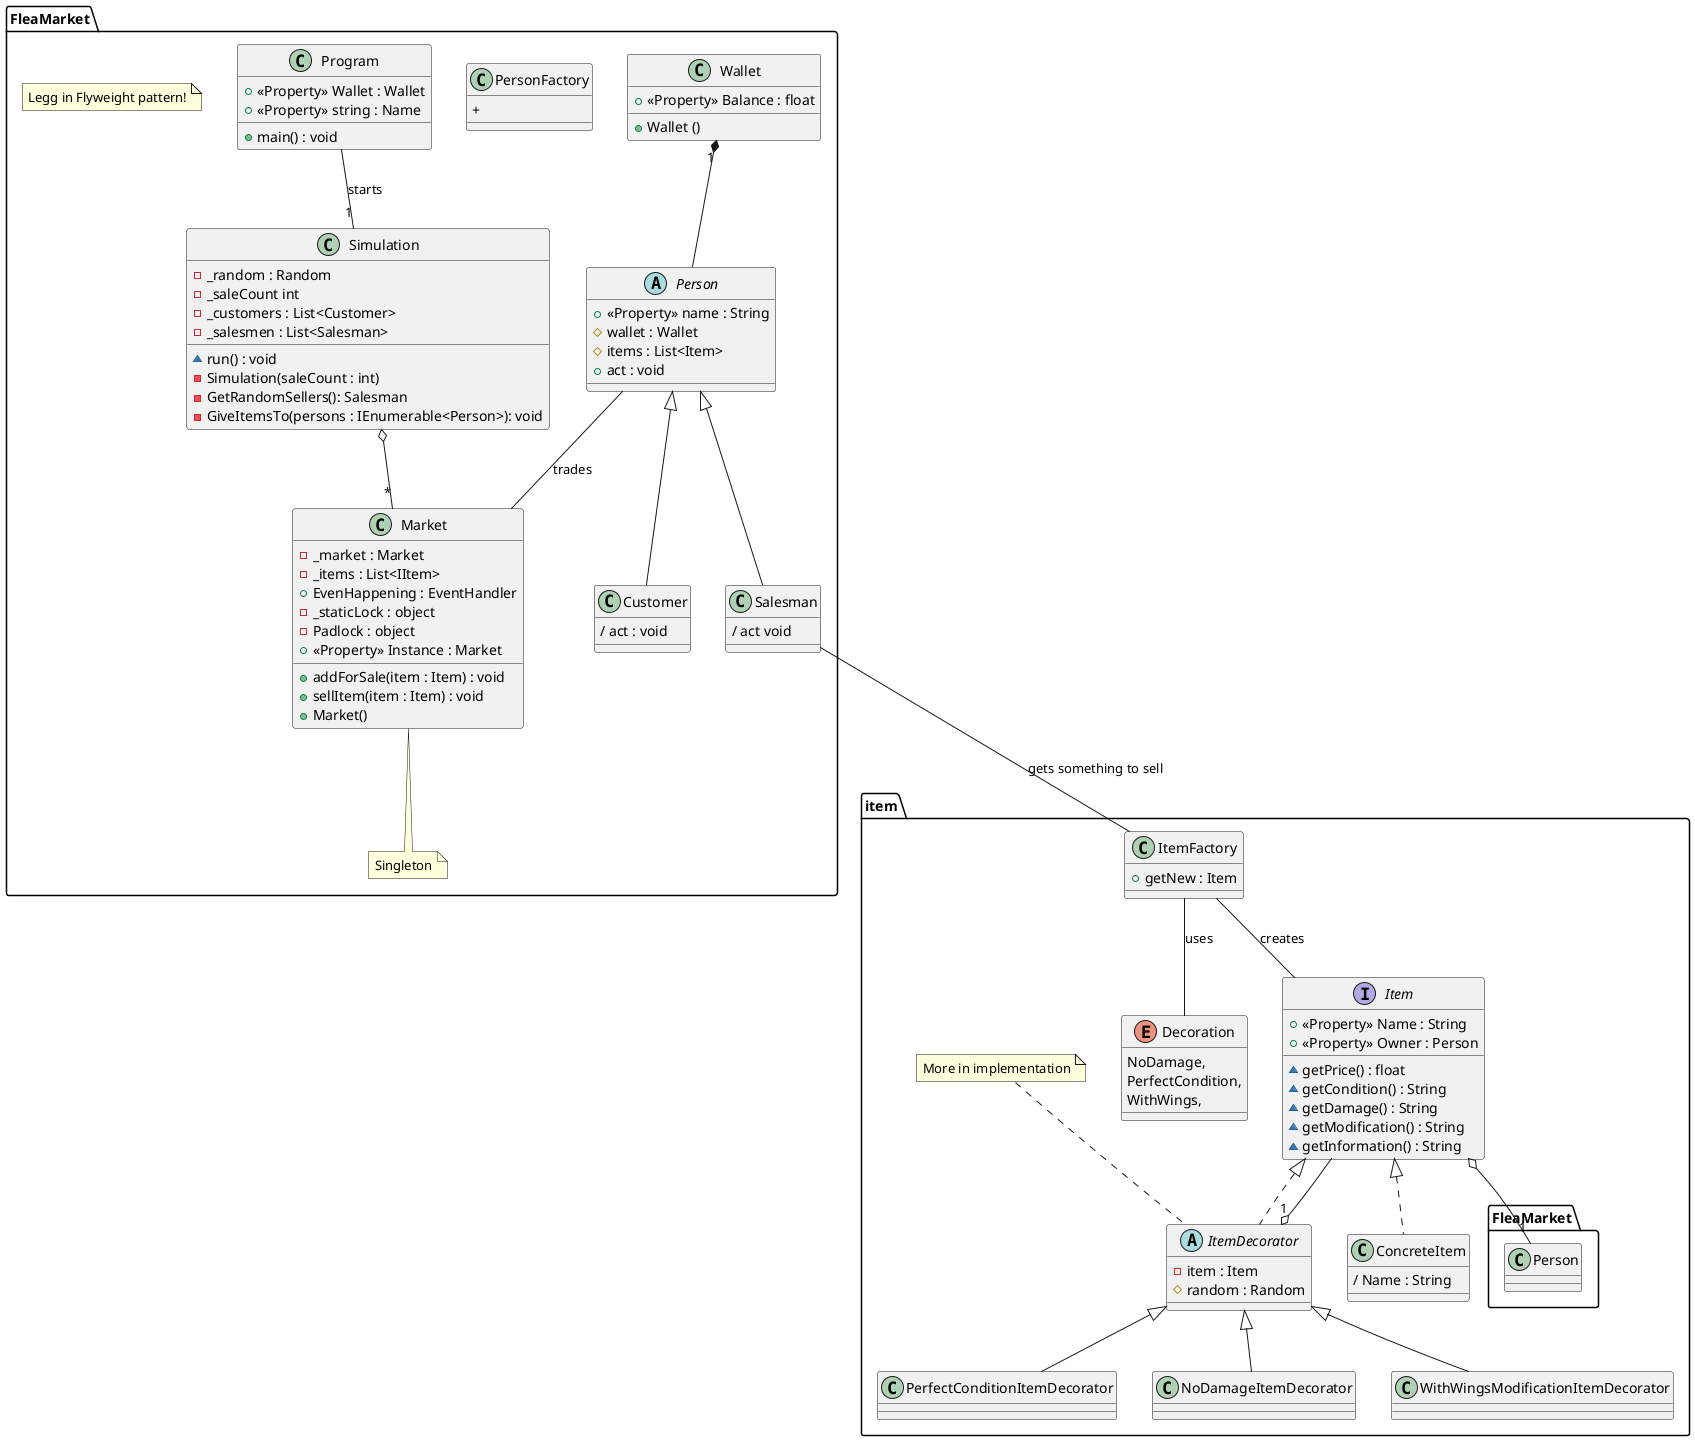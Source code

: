 @startuml Class diagram 



namespace item {
    interface Item {
        + <<Property>> Name : String 
        + <<Property>> Owner : Person 
        ~ getPrice() : float
        ~ getCondition() : String
        ~ getDamage() : String
        ~ getModification() : String
        ~ getInformation() : String 
    }

    Item o-- "1" FleaMarket.Person 

    class ConcreteItem implements Item {
        / Name : String 
    }


    abstract ItemDecorator implements Item {
        - item : Item
        # random : Random  
    }

    ItemDecorator "1" o-- Item 


    class PerfectConditionItemDecorator extends ItemDecorator
    class NoDamageItemDecorator extends ItemDecorator
    class WithWingsModificationItemDecorator extends ItemDecorator

    note "More in implementation" as MoreInImplementation
    MoreInImplementation .. ItemDecorator


    enum Decoration {
        NoDamage,
        PerfectCondition,
        WithWings, 
    }

    ItemFactory -- Decoration : uses 

    class ItemFactory {
        + getNew : Item  
    }

    ItemFactory -- Item : creates 
}

namespace FleaMarket {
    

    class Wallet {
        + <<Property>> Balance : float 
        + Wallet ()
    }

    abstract Person {
        + <<Property>> name : String 
        # wallet : Wallet 
        # items : List<Item> 
        + act : void 
    }

    Wallet "1" *-- Person
    Person -- Market : trades 


    class Customer extends Person {
        / act : void 
    }

    class Salesman extends Person {
        / act void 
    }

    class PersonFactory {
        + 
    }

    note "Singleton" as singleton
    class Market {
        
        - _market : Market
        - _items : List<IItem>
        + EvenHappening : EventHandler
        - _staticLock : object
        - Padlock : object
        + <<Property>> Instance : Market  
        + addForSale(item : Item) : void  
        + sellItem(item : Item) : void 
        + Market()
    }

    Market .. singleton


    class Program { 
        + main() : void
        + <<Property>> Wallet : Wallet
        + <<Property>> string : Name
    }

    class Simulation {
        - _random : Random
        - _saleCount int
        - _customers : List<Customer> 
        - _salesmen : List<Salesman> 
        ~ run() : void 
        - Simulation(saleCount : int)
        - GetRandomSellers(): Salesman
        - GiveItemsTo(persons : IEnumerable<Person>): void
        
    }

    Program -- "1" Simulation : starts
    Simulation o-- "*" Market

    note "Legg in Flyweight pattern!" as flnote


    Salesman -- ItemFactory : gets something to sell 

}


@enduml